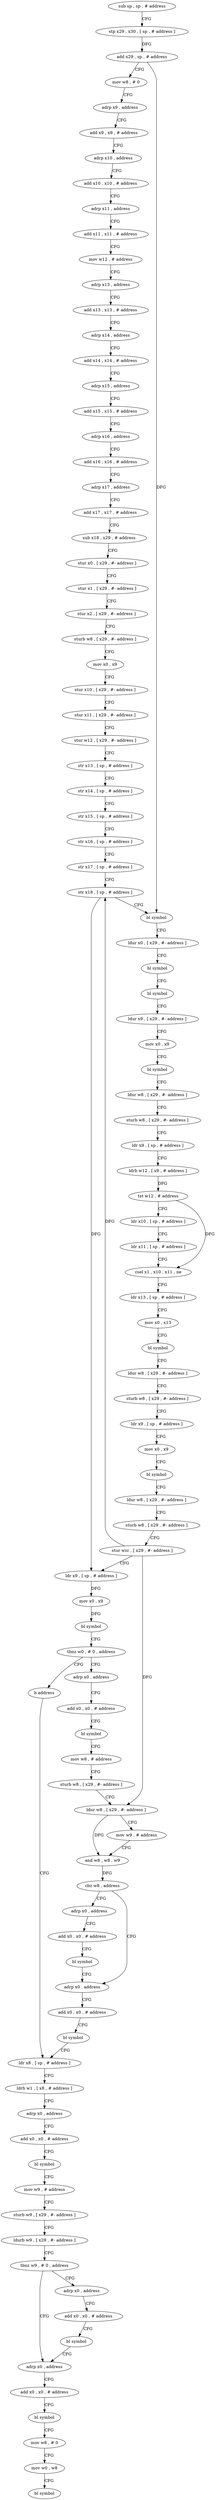 digraph "func" {
"4283476" [label = "sub sp , sp , # address" ]
"4283480" [label = "stp x29 , x30 , [ sp , # address ]" ]
"4283484" [label = "add x29 , sp , # address" ]
"4283488" [label = "mov w8 , # 0" ]
"4283492" [label = "adrp x9 , address" ]
"4283496" [label = "add x9 , x9 , # address" ]
"4283500" [label = "adrp x10 , address" ]
"4283504" [label = "add x10 , x10 , # address" ]
"4283508" [label = "adrp x11 , address" ]
"4283512" [label = "add x11 , x11 , # address" ]
"4283516" [label = "mov w12 , # address" ]
"4283520" [label = "adrp x13 , address" ]
"4283524" [label = "add x13 , x13 , # address" ]
"4283528" [label = "adrp x14 , address" ]
"4283532" [label = "add x14 , x14 , # address" ]
"4283536" [label = "adrp x15 , address" ]
"4283540" [label = "add x15 , x15 , # address" ]
"4283544" [label = "adrp x16 , address" ]
"4283548" [label = "add x16 , x16 , # address" ]
"4283552" [label = "adrp x17 , address" ]
"4283556" [label = "add x17 , x17 , # address" ]
"4283560" [label = "sub x18 , x29 , # address" ]
"4283564" [label = "stur x0 , [ x29 , #- address ]" ]
"4283568" [label = "stur x1 , [ x29 , #- address ]" ]
"4283572" [label = "stur x2 , [ x29 , #- address ]" ]
"4283576" [label = "sturb w8 , [ x29 , #- address ]" ]
"4283580" [label = "mov x0 , x9" ]
"4283584" [label = "stur x10 , [ x29 , #- address ]" ]
"4283588" [label = "stur x11 , [ x29 , #- address ]" ]
"4283592" [label = "stur w12 , [ x29 , #- address ]" ]
"4283596" [label = "str x13 , [ sp , # address ]" ]
"4283600" [label = "str x14 , [ sp , # address ]" ]
"4283604" [label = "str x15 , [ sp , # address ]" ]
"4283608" [label = "str x16 , [ sp , # address ]" ]
"4283612" [label = "str x17 , [ sp , # address ]" ]
"4283616" [label = "str x18 , [ sp , # address ]" ]
"4283620" [label = "bl symbol" ]
"4283624" [label = "ldur x0 , [ x29 , #- address ]" ]
"4283628" [label = "bl symbol" ]
"4283632" [label = "bl symbol" ]
"4283636" [label = "ldur x9 , [ x29 , #- address ]" ]
"4283640" [label = "mov x0 , x9" ]
"4283644" [label = "bl symbol" ]
"4283648" [label = "ldur w8 , [ x29 , #- address ]" ]
"4283652" [label = "sturb w8 , [ x29 , #- address ]" ]
"4283656" [label = "ldr x9 , [ sp , # address ]" ]
"4283660" [label = "ldrb w12 , [ x9 , # address ]" ]
"4283664" [label = "tst w12 , # address" ]
"4283668" [label = "ldr x10 , [ sp , # address ]" ]
"4283672" [label = "ldr x11 , [ sp , # address ]" ]
"4283676" [label = "csel x1 , x10 , x11 , ne" ]
"4283680" [label = "ldr x13 , [ sp , # address ]" ]
"4283684" [label = "mov x0 , x13" ]
"4283688" [label = "bl symbol" ]
"4283692" [label = "ldur w8 , [ x29 , #- address ]" ]
"4283696" [label = "sturb w8 , [ x29 , #- address ]" ]
"4283700" [label = "ldr x9 , [ sp , # address ]" ]
"4283704" [label = "mov x0 , x9" ]
"4283708" [label = "bl symbol" ]
"4283712" [label = "ldur w8 , [ x29 , #- address ]" ]
"4283716" [label = "sturb w8 , [ x29 , #- address ]" ]
"4283720" [label = "stur wzr , [ x29 , #- address ]" ]
"4283724" [label = "ldr x9 , [ sp , # address ]" ]
"4283728" [label = "mov x0 , x9" ]
"4283732" [label = "bl symbol" ]
"4283736" [label = "tbnz w0 , # 0 , address" ]
"4283744" [label = "adrp x0 , address" ]
"4283740" [label = "b address" ]
"4283748" [label = "add x0 , x0 , # address" ]
"4283752" [label = "bl symbol" ]
"4283756" [label = "mov w8 , # address" ]
"4283760" [label = "sturb w8 , [ x29 , #- address ]" ]
"4283764" [label = "ldur w8 , [ x29 , #- address ]" ]
"4283768" [label = "mov w9 , # address" ]
"4283772" [label = "and w8 , w8 , w9" ]
"4283776" [label = "cbz w8 , address" ]
"4283792" [label = "adrp x0 , address" ]
"4283780" [label = "adrp x0 , address" ]
"4283804" [label = "ldr x8 , [ sp , # address ]" ]
"4283796" [label = "add x0 , x0 , # address" ]
"4283800" [label = "bl symbol" ]
"4283784" [label = "add x0 , x0 , # address" ]
"4283788" [label = "bl symbol" ]
"4283808" [label = "ldrh w1 , [ x8 , # address ]" ]
"4283812" [label = "adrp x0 , address" ]
"4283816" [label = "add x0 , x0 , # address" ]
"4283820" [label = "bl symbol" ]
"4283824" [label = "mov w9 , # address" ]
"4283828" [label = "sturb w9 , [ x29 , #- address ]" ]
"4283832" [label = "ldurb w9 , [ x29 , #- address ]" ]
"4283836" [label = "tbnz w9 , # 0 , address" ]
"4283852" [label = "adrp x0 , address" ]
"4283840" [label = "adrp x0 , address" ]
"4283856" [label = "add x0 , x0 , # address" ]
"4283860" [label = "bl symbol" ]
"4283864" [label = "mov w8 , # 0" ]
"4283868" [label = "mov w0 , w8" ]
"4283872" [label = "bl symbol" ]
"4283844" [label = "add x0 , x0 , # address" ]
"4283848" [label = "bl symbol" ]
"4283476" -> "4283480" [ label = "CFG" ]
"4283480" -> "4283484" [ label = "DFG" ]
"4283484" -> "4283488" [ label = "CFG" ]
"4283484" -> "4283620" [ label = "DFG" ]
"4283488" -> "4283492" [ label = "CFG" ]
"4283492" -> "4283496" [ label = "CFG" ]
"4283496" -> "4283500" [ label = "CFG" ]
"4283500" -> "4283504" [ label = "CFG" ]
"4283504" -> "4283508" [ label = "CFG" ]
"4283508" -> "4283512" [ label = "CFG" ]
"4283512" -> "4283516" [ label = "CFG" ]
"4283516" -> "4283520" [ label = "CFG" ]
"4283520" -> "4283524" [ label = "CFG" ]
"4283524" -> "4283528" [ label = "CFG" ]
"4283528" -> "4283532" [ label = "CFG" ]
"4283532" -> "4283536" [ label = "CFG" ]
"4283536" -> "4283540" [ label = "CFG" ]
"4283540" -> "4283544" [ label = "CFG" ]
"4283544" -> "4283548" [ label = "CFG" ]
"4283548" -> "4283552" [ label = "CFG" ]
"4283552" -> "4283556" [ label = "CFG" ]
"4283556" -> "4283560" [ label = "CFG" ]
"4283560" -> "4283564" [ label = "CFG" ]
"4283564" -> "4283568" [ label = "CFG" ]
"4283568" -> "4283572" [ label = "CFG" ]
"4283572" -> "4283576" [ label = "CFG" ]
"4283576" -> "4283580" [ label = "CFG" ]
"4283580" -> "4283584" [ label = "CFG" ]
"4283584" -> "4283588" [ label = "CFG" ]
"4283588" -> "4283592" [ label = "CFG" ]
"4283592" -> "4283596" [ label = "CFG" ]
"4283596" -> "4283600" [ label = "CFG" ]
"4283600" -> "4283604" [ label = "CFG" ]
"4283604" -> "4283608" [ label = "CFG" ]
"4283608" -> "4283612" [ label = "CFG" ]
"4283612" -> "4283616" [ label = "CFG" ]
"4283616" -> "4283620" [ label = "CFG" ]
"4283616" -> "4283724" [ label = "DFG" ]
"4283620" -> "4283624" [ label = "CFG" ]
"4283624" -> "4283628" [ label = "CFG" ]
"4283628" -> "4283632" [ label = "CFG" ]
"4283632" -> "4283636" [ label = "CFG" ]
"4283636" -> "4283640" [ label = "CFG" ]
"4283640" -> "4283644" [ label = "CFG" ]
"4283644" -> "4283648" [ label = "CFG" ]
"4283648" -> "4283652" [ label = "CFG" ]
"4283652" -> "4283656" [ label = "CFG" ]
"4283656" -> "4283660" [ label = "CFG" ]
"4283660" -> "4283664" [ label = "DFG" ]
"4283664" -> "4283668" [ label = "CFG" ]
"4283664" -> "4283676" [ label = "DFG" ]
"4283668" -> "4283672" [ label = "CFG" ]
"4283672" -> "4283676" [ label = "CFG" ]
"4283676" -> "4283680" [ label = "CFG" ]
"4283680" -> "4283684" [ label = "CFG" ]
"4283684" -> "4283688" [ label = "CFG" ]
"4283688" -> "4283692" [ label = "CFG" ]
"4283692" -> "4283696" [ label = "CFG" ]
"4283696" -> "4283700" [ label = "CFG" ]
"4283700" -> "4283704" [ label = "CFG" ]
"4283704" -> "4283708" [ label = "CFG" ]
"4283708" -> "4283712" [ label = "CFG" ]
"4283712" -> "4283716" [ label = "CFG" ]
"4283716" -> "4283720" [ label = "CFG" ]
"4283720" -> "4283724" [ label = "CFG" ]
"4283720" -> "4283616" [ label = "DFG" ]
"4283720" -> "4283764" [ label = "DFG" ]
"4283724" -> "4283728" [ label = "DFG" ]
"4283728" -> "4283732" [ label = "DFG" ]
"4283732" -> "4283736" [ label = "CFG" ]
"4283736" -> "4283744" [ label = "CFG" ]
"4283736" -> "4283740" [ label = "CFG" ]
"4283744" -> "4283748" [ label = "CFG" ]
"4283740" -> "4283804" [ label = "CFG" ]
"4283748" -> "4283752" [ label = "CFG" ]
"4283752" -> "4283756" [ label = "CFG" ]
"4283756" -> "4283760" [ label = "CFG" ]
"4283760" -> "4283764" [ label = "CFG" ]
"4283764" -> "4283768" [ label = "CFG" ]
"4283764" -> "4283772" [ label = "DFG" ]
"4283768" -> "4283772" [ label = "CFG" ]
"4283772" -> "4283776" [ label = "DFG" ]
"4283776" -> "4283792" [ label = "CFG" ]
"4283776" -> "4283780" [ label = "CFG" ]
"4283792" -> "4283796" [ label = "CFG" ]
"4283780" -> "4283784" [ label = "CFG" ]
"4283804" -> "4283808" [ label = "CFG" ]
"4283796" -> "4283800" [ label = "CFG" ]
"4283800" -> "4283804" [ label = "CFG" ]
"4283784" -> "4283788" [ label = "CFG" ]
"4283788" -> "4283792" [ label = "CFG" ]
"4283808" -> "4283812" [ label = "CFG" ]
"4283812" -> "4283816" [ label = "CFG" ]
"4283816" -> "4283820" [ label = "CFG" ]
"4283820" -> "4283824" [ label = "CFG" ]
"4283824" -> "4283828" [ label = "CFG" ]
"4283828" -> "4283832" [ label = "CFG" ]
"4283832" -> "4283836" [ label = "CFG" ]
"4283836" -> "4283852" [ label = "CFG" ]
"4283836" -> "4283840" [ label = "CFG" ]
"4283852" -> "4283856" [ label = "CFG" ]
"4283840" -> "4283844" [ label = "CFG" ]
"4283856" -> "4283860" [ label = "CFG" ]
"4283860" -> "4283864" [ label = "CFG" ]
"4283864" -> "4283868" [ label = "CFG" ]
"4283868" -> "4283872" [ label = "CFG" ]
"4283844" -> "4283848" [ label = "CFG" ]
"4283848" -> "4283852" [ label = "CFG" ]
}
